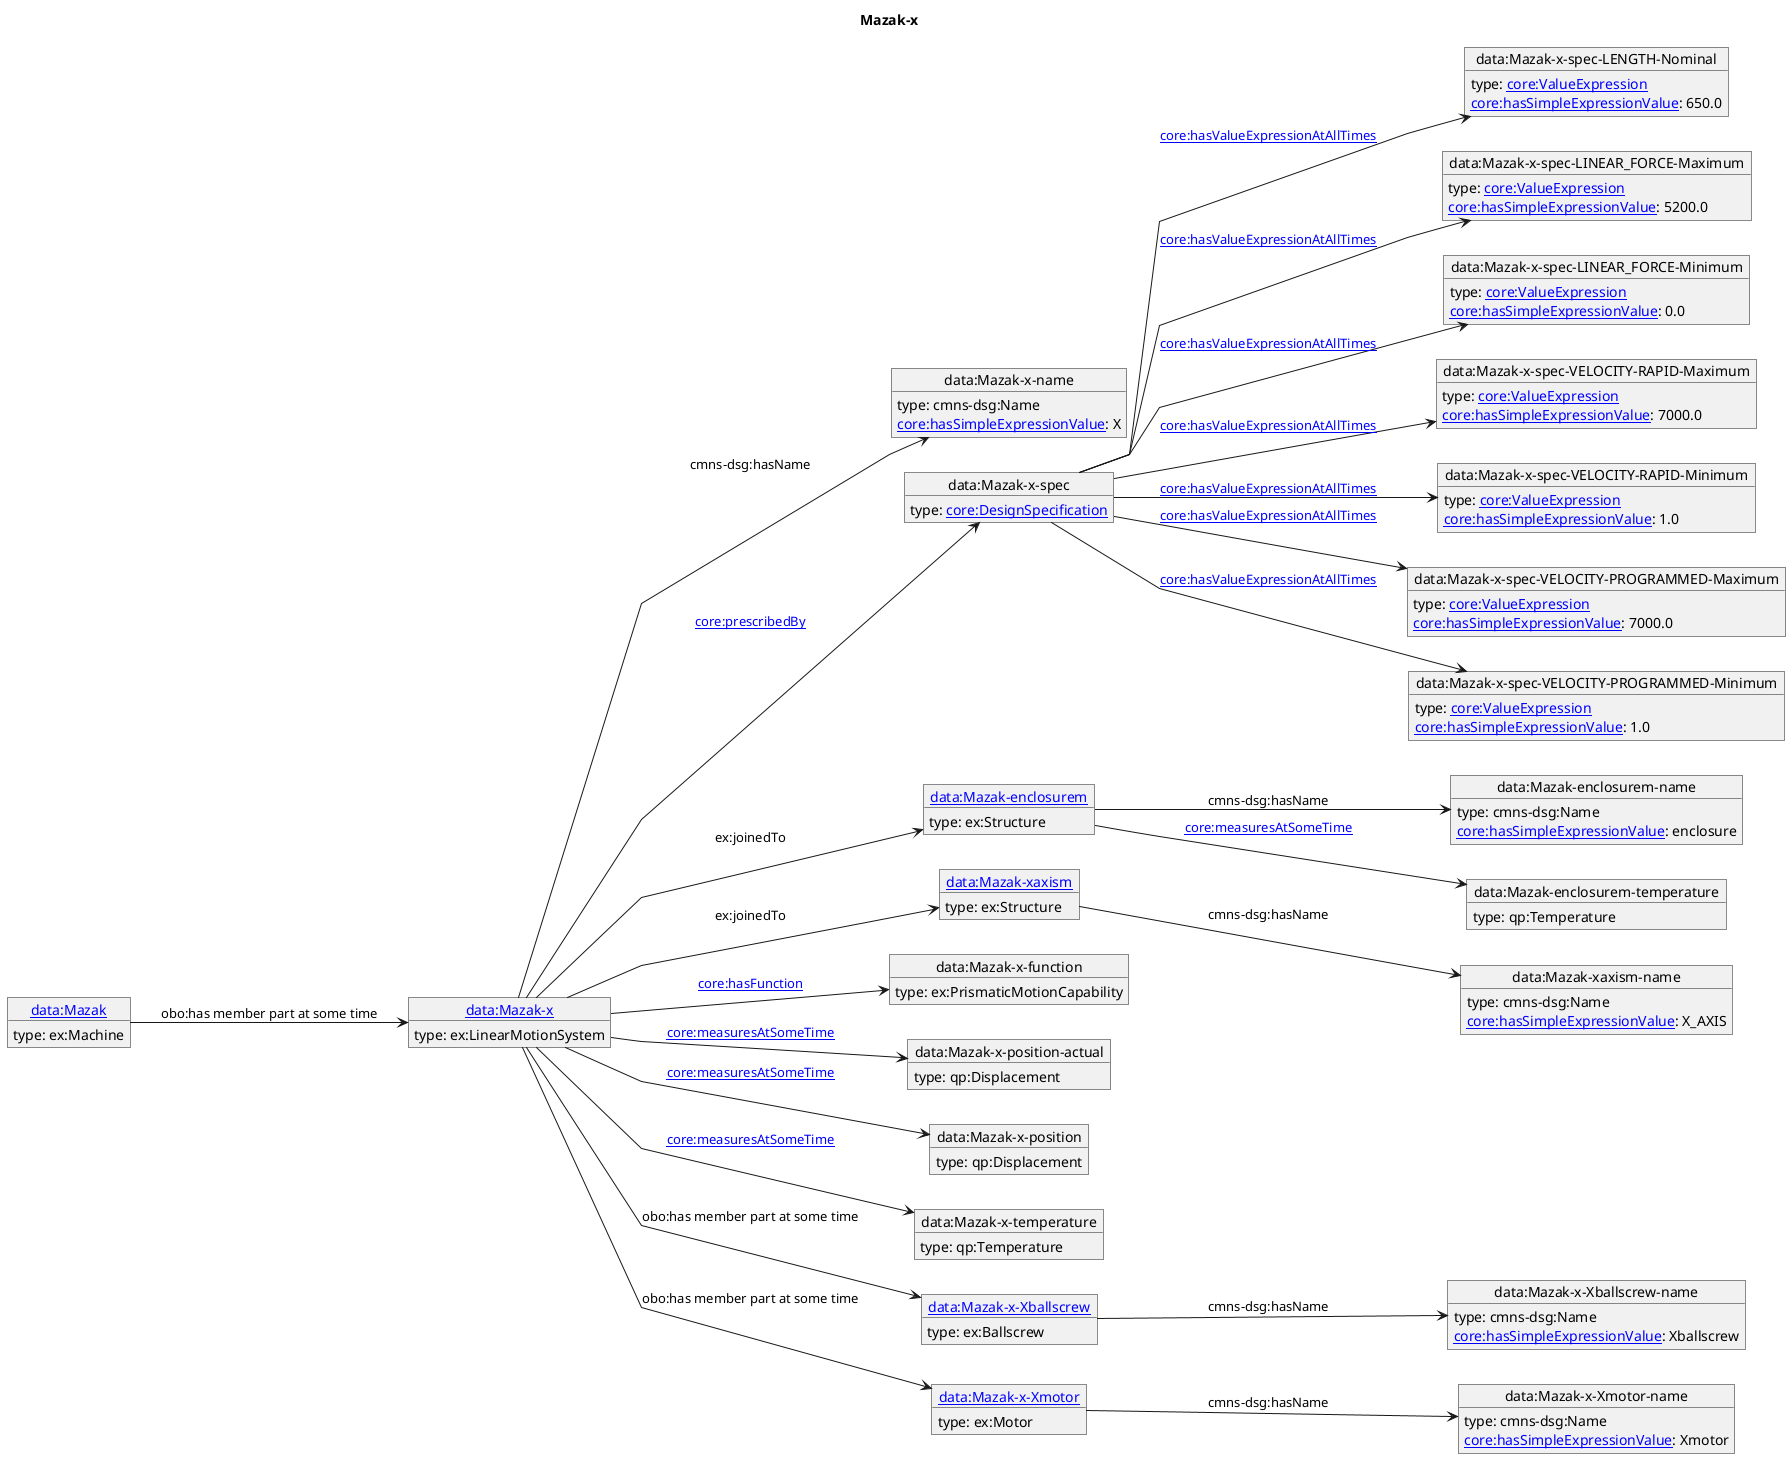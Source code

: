 @startuml
skinparam linetype polyline
left to right direction
title Mazak-x
object "[[./Mazak-x.html data:Mazak-x]]" as o1 {
 type: ex:LinearMotionSystem 
}
object "data:Mazak-x-name" as o2 {
 type: cmns-dsg:Name 
}
object "data:Mazak-x-spec" as o3 {
 type: [[https://spec.industrialontologies.org/ontology/core/Core/DesignSpecification core:DesignSpecification]] 
}
object "data:Mazak-x-spec-LENGTH-Nominal" as o4 {
 type: [[https://spec.industrialontologies.org/ontology/core/Core/ValueExpression core:ValueExpression]] 
}
object "data:Mazak-x-spec-LINEAR_FORCE-Maximum" as o5 {
 type: [[https://spec.industrialontologies.org/ontology/core/Core/ValueExpression core:ValueExpression]] 
}
object "data:Mazak-x-spec-LINEAR_FORCE-Minimum" as o6 {
 type: [[https://spec.industrialontologies.org/ontology/core/Core/ValueExpression core:ValueExpression]] 
}
object "data:Mazak-x-spec-VELOCITY-RAPID-Maximum" as o7 {
 type: [[https://spec.industrialontologies.org/ontology/core/Core/ValueExpression core:ValueExpression]] 
}
object "data:Mazak-x-spec-VELOCITY-RAPID-Minimum" as o8 {
 type: [[https://spec.industrialontologies.org/ontology/core/Core/ValueExpression core:ValueExpression]] 
}
object "data:Mazak-x-spec-VELOCITY-PROGRAMMED-Maximum" as o9 {
 type: [[https://spec.industrialontologies.org/ontology/core/Core/ValueExpression core:ValueExpression]] 
}
object "data:Mazak-x-spec-VELOCITY-PROGRAMMED-Minimum" as o10 {
 type: [[https://spec.industrialontologies.org/ontology/core/Core/ValueExpression core:ValueExpression]] 
}
object "[[./Mazak-enclosurem.html data:Mazak-enclosurem]]" as o11 {
 type: ex:Structure 
}
object "data:Mazak-enclosurem-name" as o12 {
 type: cmns-dsg:Name 
}
object "data:Mazak-enclosurem-temperature" as o13 {
 type: qp:Temperature 
}
object "[[./Mazak-xaxism.html data:Mazak-xaxism]]" as o14 {
 type: ex:Structure 
}
object "data:Mazak-xaxism-name" as o15 {
 type: cmns-dsg:Name 
}
object "data:Mazak-x-function" as o16 {
 type: ex:PrismaticMotionCapability 
}
object "data:Mazak-x-position-actual" as o17 {
 type: qp:Displacement 
}
object "data:Mazak-x-position" as o18 {
 type: qp:Displacement 
}
object "data:Mazak-x-temperature" as o19 {
 type: qp:Temperature 
}
object "[[./Mazak-x-Xballscrew.html data:Mazak-x-Xballscrew]]" as o20 {
 type: ex:Ballscrew 
}
object "data:Mazak-x-Xballscrew-name" as o21 {
 type: cmns-dsg:Name 
}
object "[[./Mazak-x-Xmotor.html data:Mazak-x-Xmotor]]" as o22 {
 type: ex:Motor 
}
object "data:Mazak-x-Xmotor-name" as o23 {
 type: cmns-dsg:Name 
}
object "[[./Mazak.html data:Mazak]]" as o24 {
 type: ex:Machine 
}
o1 --> o2 : cmns-dsg:hasName
o2 : [[https://spec.industrialontologies.org/ontology/core/Core/hasSimpleExpressionValue core:hasSimpleExpressionValue]]: X
o1 --> o3 : [[https://spec.industrialontologies.org/ontology/core/Core/prescribedBy core:prescribedBy]]
o3 --> o4 : [[https://spec.industrialontologies.org/ontology/core/Core/hasValueExpressionAtAllTimes core:hasValueExpressionAtAllTimes]]
o4 : [[https://spec.industrialontologies.org/ontology/core/Core/hasSimpleExpressionValue core:hasSimpleExpressionValue]]: 650.0
o3 --> o5 : [[https://spec.industrialontologies.org/ontology/core/Core/hasValueExpressionAtAllTimes core:hasValueExpressionAtAllTimes]]
o5 : [[https://spec.industrialontologies.org/ontology/core/Core/hasSimpleExpressionValue core:hasSimpleExpressionValue]]: 5200.0
o3 --> o6 : [[https://spec.industrialontologies.org/ontology/core/Core/hasValueExpressionAtAllTimes core:hasValueExpressionAtAllTimes]]
o6 : [[https://spec.industrialontologies.org/ontology/core/Core/hasSimpleExpressionValue core:hasSimpleExpressionValue]]: 0.0
o3 --> o7 : [[https://spec.industrialontologies.org/ontology/core/Core/hasValueExpressionAtAllTimes core:hasValueExpressionAtAllTimes]]
o7 : [[https://spec.industrialontologies.org/ontology/core/Core/hasSimpleExpressionValue core:hasSimpleExpressionValue]]: 7000.0
o3 --> o8 : [[https://spec.industrialontologies.org/ontology/core/Core/hasValueExpressionAtAllTimes core:hasValueExpressionAtAllTimes]]
o8 : [[https://spec.industrialontologies.org/ontology/core/Core/hasSimpleExpressionValue core:hasSimpleExpressionValue]]: 1.0
o3 --> o9 : [[https://spec.industrialontologies.org/ontology/core/Core/hasValueExpressionAtAllTimes core:hasValueExpressionAtAllTimes]]
o9 : [[https://spec.industrialontologies.org/ontology/core/Core/hasSimpleExpressionValue core:hasSimpleExpressionValue]]: 7000.0
o3 --> o10 : [[https://spec.industrialontologies.org/ontology/core/Core/hasValueExpressionAtAllTimes core:hasValueExpressionAtAllTimes]]
o10 : [[https://spec.industrialontologies.org/ontology/core/Core/hasSimpleExpressionValue core:hasSimpleExpressionValue]]: 1.0
o1 --> o11 : ex:joinedTo
o11 --> o12 : cmns-dsg:hasName
o12 : [[https://spec.industrialontologies.org/ontology/core/Core/hasSimpleExpressionValue core:hasSimpleExpressionValue]]: enclosure
o11 --> o13 : [[https://spec.industrialontologies.org/ontology/core/Core/measuresAtSomeTime core:measuresAtSomeTime]]
o1 --> o14 : ex:joinedTo
o14 --> o15 : cmns-dsg:hasName
o15 : [[https://spec.industrialontologies.org/ontology/core/Core/hasSimpleExpressionValue core:hasSimpleExpressionValue]]: X_AXIS
o1 --> o16 : [[https://spec.industrialontologies.org/ontology/core/Core/hasFunction core:hasFunction]]
o1 --> o17 : [[https://spec.industrialontologies.org/ontology/core/Core/measuresAtSomeTime core:measuresAtSomeTime]]
o1 --> o18 : [[https://spec.industrialontologies.org/ontology/core/Core/measuresAtSomeTime core:measuresAtSomeTime]]
o1 --> o19 : [[https://spec.industrialontologies.org/ontology/core/Core/measuresAtSomeTime core:measuresAtSomeTime]]
o1 --> o20 : obo:has member part at some time
o20 --> o21 : cmns-dsg:hasName
o21 : [[https://spec.industrialontologies.org/ontology/core/Core/hasSimpleExpressionValue core:hasSimpleExpressionValue]]: Xballscrew
o1 --> o22 : obo:has member part at some time
o22 --> o23 : cmns-dsg:hasName
o23 : [[https://spec.industrialontologies.org/ontology/core/Core/hasSimpleExpressionValue core:hasSimpleExpressionValue]]: Xmotor
o24 --> o1 : obo:has member part at some time
@enduml
